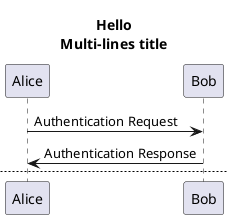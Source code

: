 @startuml More Information On Titles

title __Simple__ **communication** example\nWith Multi-lines

Alice -> Bob: Authentication Request
Bob -> Alice: Authentication Response

newpage
title
Hello
Multi-lines title
end title
@enduml

